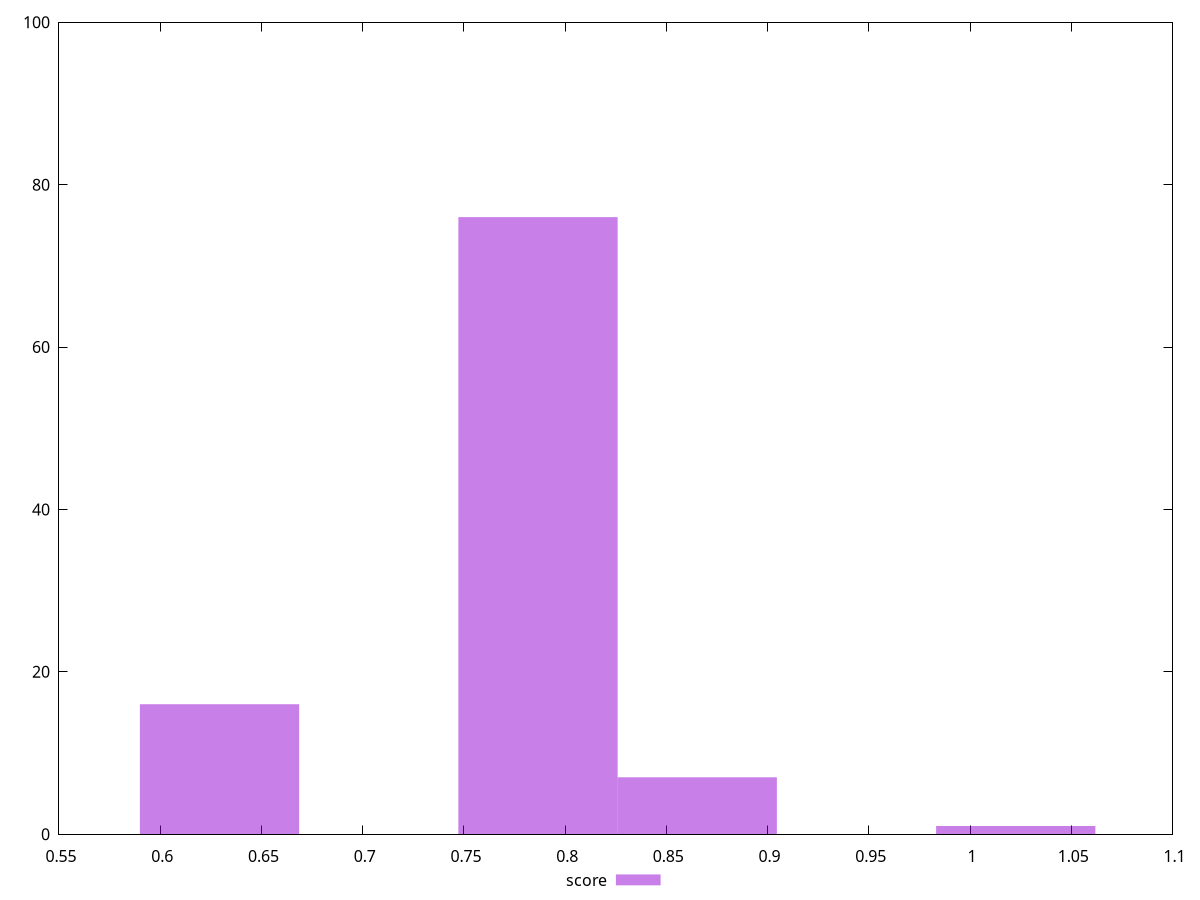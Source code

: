 reset
set terminal svg size 640, 490 enhanced background rgb 'white'
set output "reprap/unminified-css/samples/pages/score/histogram.svg"

$score <<EOF
1.022573486581371 1
0.8652544886457755 7
0.6292759917423821 16
0.7865949896779777 76
EOF

set key outside below
set boxwidth 0.07865949896779777
set yrange [0:100]
set style fill transparent solid 0.5 noborder

plot \
  $score title "score" with boxes, \


reset